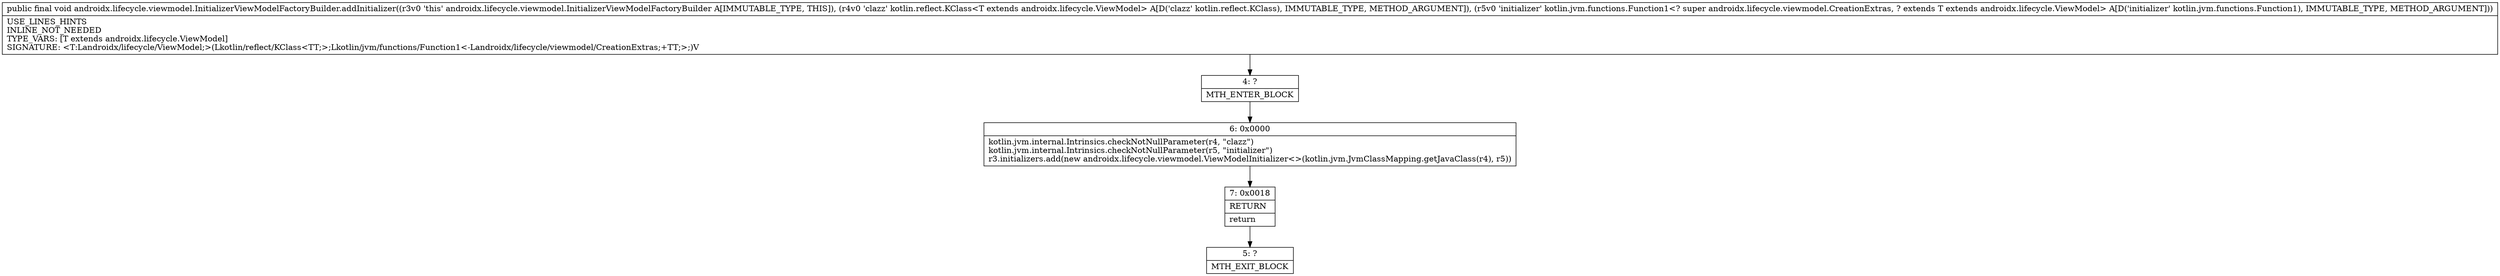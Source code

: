 digraph "CFG forandroidx.lifecycle.viewmodel.InitializerViewModelFactoryBuilder.addInitializer(Lkotlin\/reflect\/KClass;Lkotlin\/jvm\/functions\/Function1;)V" {
Node_4 [shape=record,label="{4\:\ ?|MTH_ENTER_BLOCK\l}"];
Node_6 [shape=record,label="{6\:\ 0x0000|kotlin.jvm.internal.Intrinsics.checkNotNullParameter(r4, \"clazz\")\lkotlin.jvm.internal.Intrinsics.checkNotNullParameter(r5, \"initializer\")\lr3.initializers.add(new androidx.lifecycle.viewmodel.ViewModelInitializer\<\>(kotlin.jvm.JvmClassMapping.getJavaClass(r4), r5))\l}"];
Node_7 [shape=record,label="{7\:\ 0x0018|RETURN\l|return\l}"];
Node_5 [shape=record,label="{5\:\ ?|MTH_EXIT_BLOCK\l}"];
MethodNode[shape=record,label="{public final void androidx.lifecycle.viewmodel.InitializerViewModelFactoryBuilder.addInitializer((r3v0 'this' androidx.lifecycle.viewmodel.InitializerViewModelFactoryBuilder A[IMMUTABLE_TYPE, THIS]), (r4v0 'clazz' kotlin.reflect.KClass\<T extends androidx.lifecycle.ViewModel\> A[D('clazz' kotlin.reflect.KClass), IMMUTABLE_TYPE, METHOD_ARGUMENT]), (r5v0 'initializer' kotlin.jvm.functions.Function1\<? super androidx.lifecycle.viewmodel.CreationExtras, ? extends T extends androidx.lifecycle.ViewModel\> A[D('initializer' kotlin.jvm.functions.Function1), IMMUTABLE_TYPE, METHOD_ARGUMENT]))  | USE_LINES_HINTS\lINLINE_NOT_NEEDED\lTYPE_VARS: [T extends androidx.lifecycle.ViewModel]\lSIGNATURE: \<T:Landroidx\/lifecycle\/ViewModel;\>(Lkotlin\/reflect\/KClass\<TT;\>;Lkotlin\/jvm\/functions\/Function1\<\-Landroidx\/lifecycle\/viewmodel\/CreationExtras;+TT;\>;)V\l}"];
MethodNode -> Node_4;Node_4 -> Node_6;
Node_6 -> Node_7;
Node_7 -> Node_5;
}

